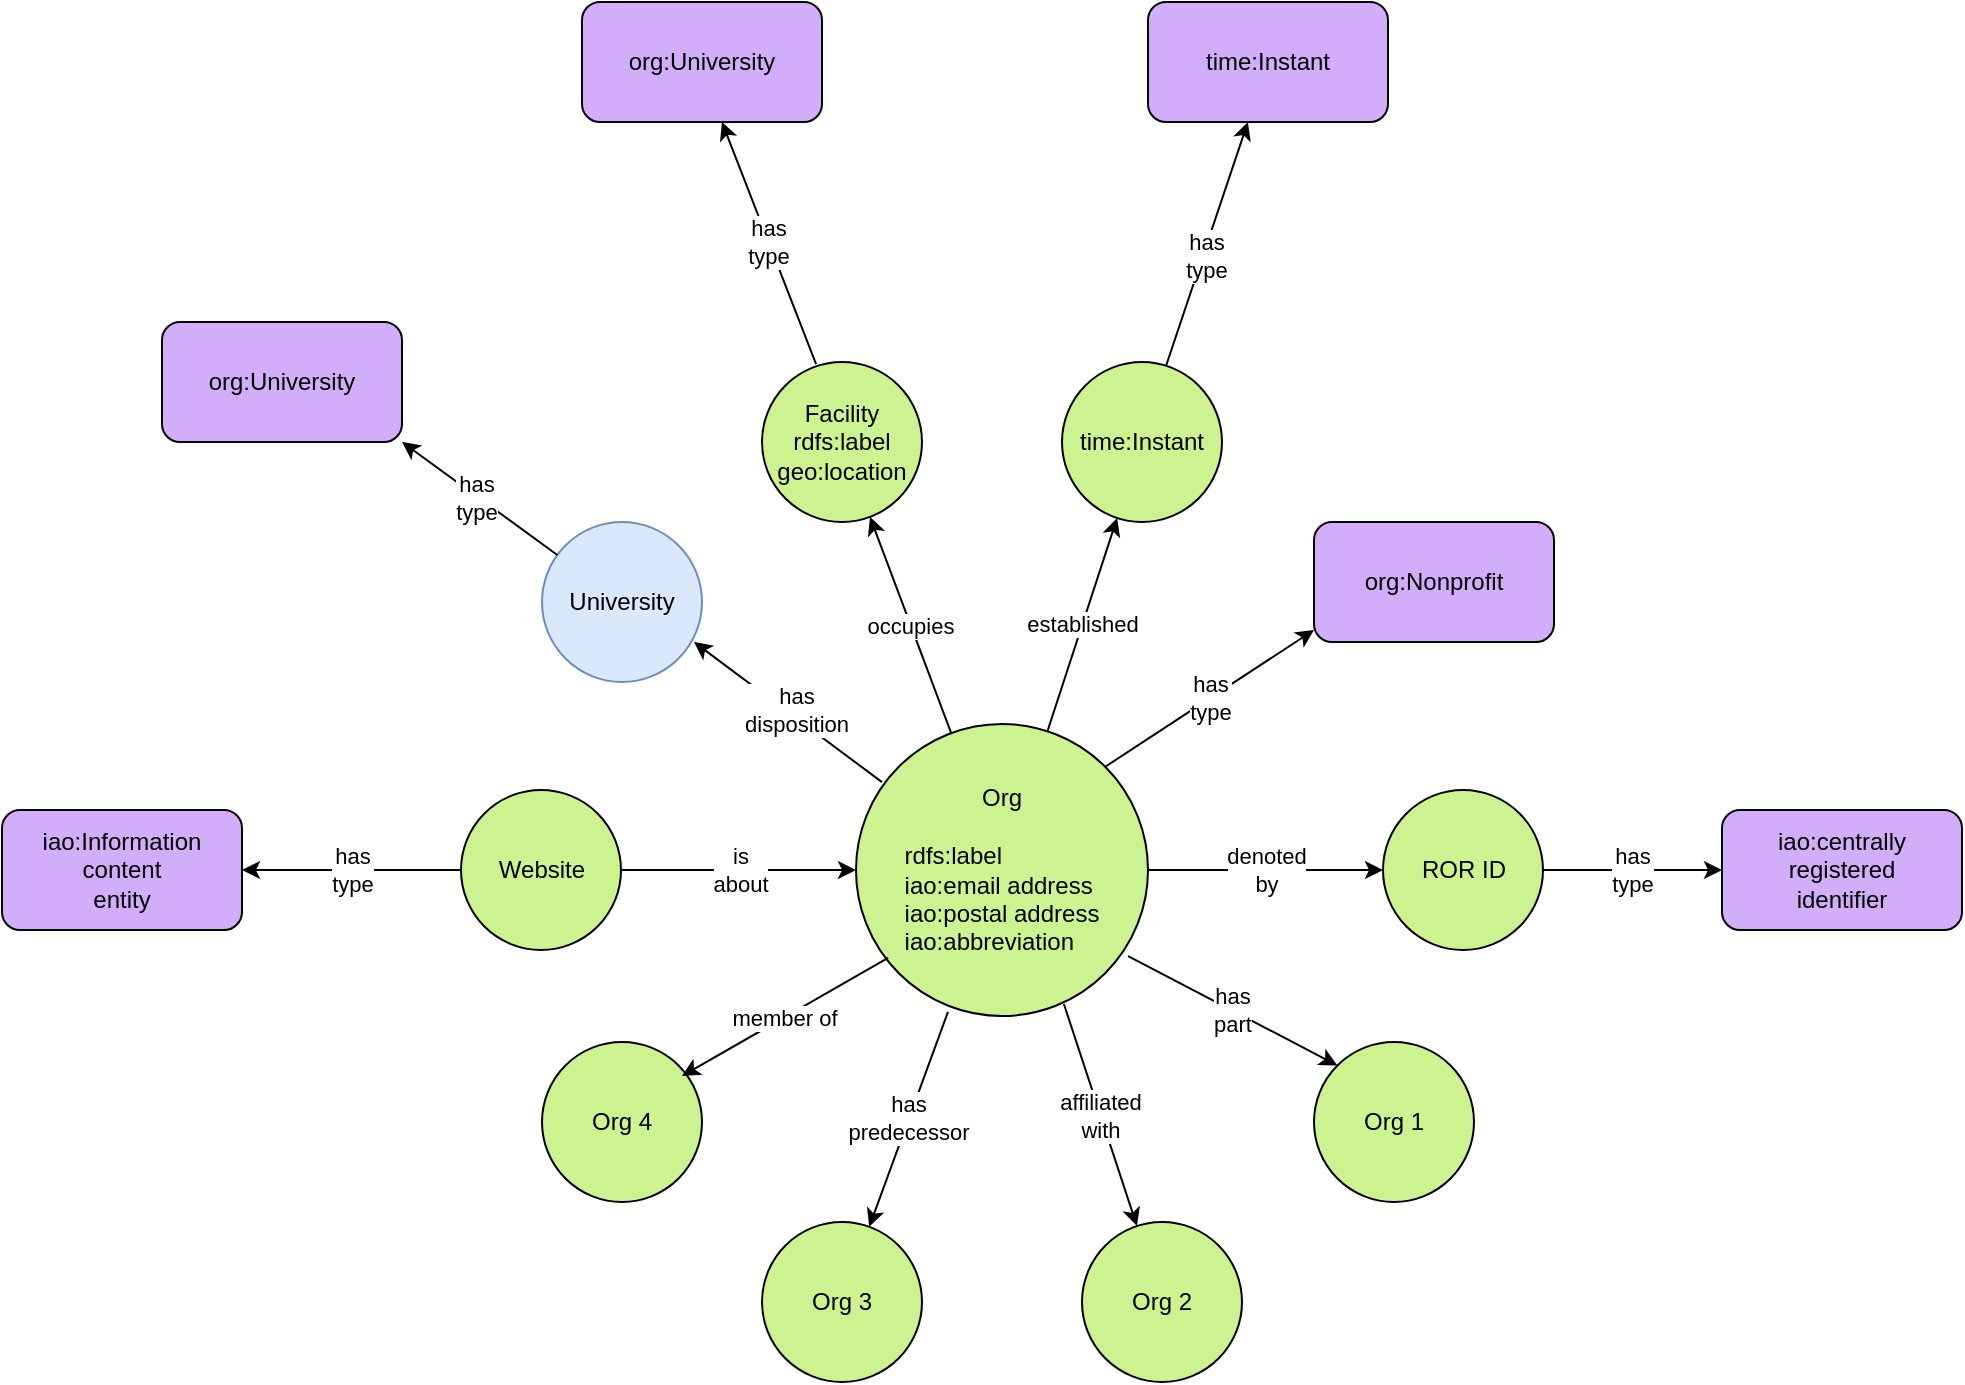 <mxfile version="14.6.11" type="device"><diagram name="Page-1" id="ad52d381-51e7-2e0d-a935-2d0ddd2fd229"><mxGraphModel dx="1122" dy="533" grid="1" gridSize="10" guides="1" tooltips="1" connect="1" arrows="1" fold="1" page="1" pageScale="1" pageWidth="1100" pageHeight="850" background="#ffffff" math="0" shadow="0"><root><mxCell id="0"/><mxCell id="1" parent="0"/><mxCell id="cYNKajXgNVtdBxqLmFLQ-2" value="Org 2" style="ellipse;whiteSpace=wrap;html=1;aspect=fixed;fillColor=#CCF38F;" parent="1" vertex="1"><mxGeometry x="610" y="700" width="80" height="80" as="geometry"/></mxCell><mxCell id="cYNKajXgNVtdBxqLmFLQ-3" value="Org 1" style="ellipse;whiteSpace=wrap;html=1;aspect=fixed;fillColor=#CCF38F;" parent="1" vertex="1"><mxGeometry x="726" y="610" width="80" height="80" as="geometry"/></mxCell><mxCell id="cYNKajXgNVtdBxqLmFLQ-4" value="ROR ID" style="ellipse;whiteSpace=wrap;html=1;aspect=fixed;fillColor=#CCF38F;" parent="1" vertex="1"><mxGeometry x="760.5" y="484" width="80" height="80" as="geometry"/></mxCell><mxCell id="cYNKajXgNVtdBxqLmFLQ-5" value="University" style="ellipse;whiteSpace=wrap;html=1;aspect=fixed;fillColor=#dae8fc;strokeColor=#6c8ebf;" parent="1" vertex="1"><mxGeometry x="340" y="350" width="80" height="80" as="geometry"/></mxCell><mxCell id="cYNKajXgNVtdBxqLmFLQ-7" value="Org 3&lt;span style=&quot;color: rgba(0 , 0 , 0 , 0) ; font-family: monospace ; font-size: 0px&quot;&gt;%3CmxGraphModel%3E%3Croot%3E%3CmxCell%20id%3D%220%22%2F%3E%3CmxCell%20id%3D%221%22%20parent%3D%220%22%2F%3E%3CmxCell%20id%3D%222%22%20value%3D%22Org%201%22%20style%3D%22ellipse%3BwhiteSpace%3Dwrap%3Bhtml%3D1%3Baspect%3Dfixed%3BfillColor%3D%23CCF38F%3B%22%20vertex%3D%221%22%20parent%3D%221%22%3E%3CmxGeometry%20x%3D%22590%22%20y%3D%22360%22%20width%3D%2280%22%20height%3D%2280%22%20as%3D%22geometry%22%2F%3E%3C%2FmxCell%3E%3C%2Froot%3E%3C%2FmxGraphModel%3E&lt;/span&gt;" style="ellipse;whiteSpace=wrap;html=1;aspect=fixed;fillColor=#CCF38F;" parent="1" vertex="1"><mxGeometry x="450" y="700" width="80" height="80" as="geometry"/></mxCell><mxCell id="cYNKajXgNVtdBxqLmFLQ-22" value="is&lt;br&gt;about" style="edgeStyle=orthogonalEdgeStyle;rounded=0;orthogonalLoop=1;jettySize=auto;html=1;exitX=1;exitY=0.5;exitDx=0;exitDy=0;" parent="1" source="cYNKajXgNVtdBxqLmFLQ-8" target="cYNKajXgNVtdBxqLmFLQ-20" edge="1"><mxGeometry relative="1" as="geometry"/></mxCell><mxCell id="cYNKajXgNVtdBxqLmFLQ-32" value="has&lt;br&gt;type" style="edgeStyle=none;rounded=0;orthogonalLoop=1;jettySize=auto;html=1;exitX=0;exitY=0.5;exitDx=0;exitDy=0;" parent="1" source="cYNKajXgNVtdBxqLmFLQ-8" target="cYNKajXgNVtdBxqLmFLQ-30" edge="1"><mxGeometry relative="1" as="geometry"/></mxCell><mxCell id="cYNKajXgNVtdBxqLmFLQ-8" value="Website" style="ellipse;whiteSpace=wrap;html=1;aspect=fixed;fillColor=#CCF38F;" parent="1" vertex="1"><mxGeometry x="299.5" y="484" width="80" height="80" as="geometry"/></mxCell><mxCell id="cYNKajXgNVtdBxqLmFLQ-19" value="org:Nonprofit" style="rounded=1;whiteSpace=wrap;html=1;fillColor=#d2adf9;" parent="1" vertex="1"><mxGeometry x="726" y="350" width="120" height="60" as="geometry"/></mxCell><mxCell id="cYNKajXgNVtdBxqLmFLQ-26" value="has&lt;br&gt;part" style="rounded=0;orthogonalLoop=1;jettySize=auto;html=1;exitX=0.932;exitY=0.795;exitDx=0;exitDy=0;entryX=0;entryY=0;entryDx=0;entryDy=0;exitPerimeter=0;" parent="1" source="cYNKajXgNVtdBxqLmFLQ-20" target="cYNKajXgNVtdBxqLmFLQ-3" edge="1"><mxGeometry relative="1" as="geometry"/></mxCell><mxCell id="cYNKajXgNVtdBxqLmFLQ-27" value="affiliated&lt;br&gt;with" style="edgeStyle=none;rounded=0;orthogonalLoop=1;jettySize=auto;html=1;exitX=0.712;exitY=0.959;exitDx=0;exitDy=0;exitPerimeter=0;" parent="1" source="cYNKajXgNVtdBxqLmFLQ-20" target="cYNKajXgNVtdBxqLmFLQ-2" edge="1"><mxGeometry relative="1" as="geometry"/></mxCell><mxCell id="cYNKajXgNVtdBxqLmFLQ-20" value="Org&lt;br&gt;&lt;br&gt;&lt;div style=&quot;text-align: left&quot;&gt;&lt;span&gt;rdfs:label&lt;/span&gt;&lt;/div&gt;&lt;div style=&quot;text-align: left&quot;&gt;&lt;span&gt;iao:email address&lt;/span&gt;&lt;/div&gt;&lt;div style=&quot;text-align: left&quot;&gt;&lt;span&gt;iao:postal address&lt;/span&gt;&lt;/div&gt;&lt;div style=&quot;text-align: left&quot;&gt;&lt;span&gt;iao:abbreviation&lt;/span&gt;&lt;/div&gt;" style="ellipse;whiteSpace=wrap;html=1;aspect=fixed;fillColor=#CCF38F;" parent="1" vertex="1"><mxGeometry x="497" y="451" width="146" height="146" as="geometry"/></mxCell><mxCell id="cYNKajXgNVtdBxqLmFLQ-23" value="has&lt;br&gt;predecessor" style="endArrow=classic;html=1;exitX=0.315;exitY=0.986;exitDx=0;exitDy=0;exitPerimeter=0;" parent="1" source="cYNKajXgNVtdBxqLmFLQ-20" target="cYNKajXgNVtdBxqLmFLQ-7" edge="1"><mxGeometry width="50" height="50" relative="1" as="geometry"><mxPoint x="570" y="600" as="sourcePoint"/><mxPoint x="590" y="470" as="targetPoint"/></mxGeometry></mxCell><mxCell id="cYNKajXgNVtdBxqLmFLQ-24" value="has&lt;br&gt;type" style="endArrow=classic;html=1;entryX=0;entryY=0.9;entryDx=0;entryDy=0;entryPerimeter=0;exitX=1;exitY=0;exitDx=0;exitDy=0;" parent="1" source="cYNKajXgNVtdBxqLmFLQ-20" target="cYNKajXgNVtdBxqLmFLQ-19" edge="1"><mxGeometry width="50" height="50" relative="1" as="geometry"><mxPoint x="540" y="510" as="sourcePoint"/><mxPoint x="590" y="460" as="targetPoint"/></mxGeometry></mxCell><mxCell id="cYNKajXgNVtdBxqLmFLQ-25" value="denoted&lt;br&gt;by" style="endArrow=classic;html=1;exitX=1;exitY=0.5;exitDx=0;exitDy=0;" parent="1" source="cYNKajXgNVtdBxqLmFLQ-20" target="cYNKajXgNVtdBxqLmFLQ-4" edge="1"><mxGeometry width="50" height="50" relative="1" as="geometry"><mxPoint x="540" y="500" as="sourcePoint"/><mxPoint x="590" y="450" as="targetPoint"/></mxGeometry></mxCell><mxCell id="cYNKajXgNVtdBxqLmFLQ-28" value="" style="endArrow=classic;html=1;exitX=0.089;exitY=0.199;exitDx=0;exitDy=0;entryX=0.95;entryY=0.75;entryDx=0;entryDy=0;exitPerimeter=0;entryPerimeter=0;" parent="1" source="cYNKajXgNVtdBxqLmFLQ-20" target="cYNKajXgNVtdBxqLmFLQ-5" edge="1"><mxGeometry width="50" height="50" relative="1" as="geometry"><mxPoint x="540" y="660" as="sourcePoint"/><mxPoint x="590" y="610" as="targetPoint"/></mxGeometry></mxCell><mxCell id="JH50_xoMPWy4poe3DXoa-3" value="has&lt;br&gt;disposition" style="edgeLabel;html=1;align=center;verticalAlign=middle;resizable=0;points=[];" parent="cYNKajXgNVtdBxqLmFLQ-28" vertex="1" connectable="0"><mxGeometry x="-0.041" y="-3" relative="1" as="geometry"><mxPoint as="offset"/></mxGeometry></mxCell><mxCell id="cYNKajXgNVtdBxqLmFLQ-30" value="iao:Information&lt;br&gt;content&lt;br&gt;entity" style="rounded=1;whiteSpace=wrap;html=1;fillColor=#d2adf9;" parent="1" vertex="1"><mxGeometry x="70" y="494" width="120" height="60" as="geometry"/></mxCell><mxCell id="cYNKajXgNVtdBxqLmFLQ-33" value="iao:centrally&lt;br&gt;registered&lt;br&gt;identifier" style="rounded=1;whiteSpace=wrap;html=1;fillColor=#d2adf9;" parent="1" vertex="1"><mxGeometry x="930" y="494" width="120" height="60" as="geometry"/></mxCell><mxCell id="cYNKajXgNVtdBxqLmFLQ-6" value="time:Instant" style="ellipse;whiteSpace=wrap;html=1;aspect=fixed;fillColor=#CCF38F;" parent="1" vertex="1"><mxGeometry x="600" y="270" width="80" height="80" as="geometry"/></mxCell><mxCell id="cYNKajXgNVtdBxqLmFLQ-35" value="established" style="endArrow=classic;html=1;" parent="1" source="cYNKajXgNVtdBxqLmFLQ-20" target="cYNKajXgNVtdBxqLmFLQ-6" edge="1"><mxGeometry width="50" height="50" relative="1" as="geometry"><mxPoint x="570" y="451" as="sourcePoint"/><mxPoint x="570" y="258" as="targetPoint"/></mxGeometry></mxCell><mxCell id="cYNKajXgNVtdBxqLmFLQ-38" value="time:Instant" style="rounded=1;whiteSpace=wrap;html=1;fillColor=#d2adf9;" parent="1" vertex="1"><mxGeometry x="643" y="90" width="120" height="60" as="geometry"/></mxCell><mxCell id="cYNKajXgNVtdBxqLmFLQ-39" value="" style="endArrow=classic;html=1;exitX=0.65;exitY=0.025;exitDx=0;exitDy=0;exitPerimeter=0;" parent="1" source="cYNKajXgNVtdBxqLmFLQ-6" target="cYNKajXgNVtdBxqLmFLQ-38" edge="1"><mxGeometry width="50" height="50" relative="1" as="geometry"><mxPoint x="490" y="340" as="sourcePoint"/><mxPoint x="460" y="200" as="targetPoint"/></mxGeometry></mxCell><mxCell id="cYNKajXgNVtdBxqLmFLQ-40" value="has&lt;br&gt;type" style="edgeLabel;html=1;align=center;verticalAlign=middle;resizable=0;points=[];" parent="cYNKajXgNVtdBxqLmFLQ-39" vertex="1" connectable="0"><mxGeometry x="-0.091" y="-1" relative="1" as="geometry"><mxPoint as="offset"/></mxGeometry></mxCell><mxCell id="cYNKajXgNVtdBxqLmFLQ-41" value="org:University" style="rounded=1;whiteSpace=wrap;html=1;fillColor=#d2adf9;" parent="1" vertex="1"><mxGeometry x="150" y="250" width="120" height="60" as="geometry"/></mxCell><mxCell id="cYNKajXgNVtdBxqLmFLQ-42" value="" style="endArrow=classic;html=1;entryX=1;entryY=1;entryDx=0;entryDy=0;" parent="1" source="cYNKajXgNVtdBxqLmFLQ-5" target="cYNKajXgNVtdBxqLmFLQ-41" edge="1"><mxGeometry width="50" height="50" relative="1" as="geometry"><mxPoint x="460" y="680" as="sourcePoint"/><mxPoint x="330" y="760" as="targetPoint"/></mxGeometry></mxCell><mxCell id="JH50_xoMPWy4poe3DXoa-2" value="has&lt;br&gt;type" style="edgeLabel;html=1;align=center;verticalAlign=middle;resizable=0;points=[];" parent="cYNKajXgNVtdBxqLmFLQ-42" vertex="1" connectable="0"><mxGeometry x="0.033" y="1" relative="1" as="geometry"><mxPoint as="offset"/></mxGeometry></mxCell><mxCell id="JH50_xoMPWy4poe3DXoa-1" value="has&lt;br&gt;type" style="endArrow=classic;html=1;entryX=0;entryY=0.5;entryDx=0;entryDy=0;" parent="1" target="cYNKajXgNVtdBxqLmFLQ-33" edge="1"><mxGeometry width="50" height="50" relative="1" as="geometry"><mxPoint x="840" y="524" as="sourcePoint"/><mxPoint x="920" y="520" as="targetPoint"/></mxGeometry></mxCell><mxCell id="8DranKp8sL0009CQRReW-1" value="&lt;div&gt;Facility&lt;/div&gt;&lt;div&gt;rdfs:label&lt;/div&gt;&lt;div&gt;geo:location&lt;br&gt;&lt;/div&gt;" style="ellipse;whiteSpace=wrap;html=1;aspect=fixed;fillColor=#CCF38F;" vertex="1" parent="1"><mxGeometry x="450" y="270" width="80" height="80" as="geometry"/></mxCell><mxCell id="8DranKp8sL0009CQRReW-2" value="occupies" style="endArrow=classic;html=1;" edge="1" parent="1" source="cYNKajXgNVtdBxqLmFLQ-20" target="8DranKp8sL0009CQRReW-1"><mxGeometry width="50" height="50" relative="1" as="geometry"><mxPoint x="653" y="534" as="sourcePoint"/><mxPoint x="507" y="352" as="targetPoint"/></mxGeometry></mxCell><mxCell id="8DranKp8sL0009CQRReW-4" value="Org 4" style="ellipse;whiteSpace=wrap;html=1;aspect=fixed;fillColor=#CCF38F;" vertex="1" parent="1"><mxGeometry x="340" y="610" width="80" height="80" as="geometry"/></mxCell><mxCell id="8DranKp8sL0009CQRReW-7" value="member of" style="rounded=0;orthogonalLoop=1;jettySize=auto;html=1;exitX=0.11;exitY=0.801;exitDx=0;exitDy=0;exitPerimeter=0;" edge="1" parent="1" source="cYNKajXgNVtdBxqLmFLQ-20"><mxGeometry relative="1" as="geometry"><mxPoint x="643.072" y="577.07" as="sourcePoint"/><mxPoint x="410" y="627" as="targetPoint"/></mxGeometry></mxCell><mxCell id="8DranKp8sL0009CQRReW-8" value="org:University" style="rounded=1;whiteSpace=wrap;html=1;fillColor=#d2adf9;" vertex="1" parent="1"><mxGeometry x="360" y="90" width="120" height="60" as="geometry"/></mxCell><mxCell id="8DranKp8sL0009CQRReW-9" value="&lt;div&gt;has&lt;/div&gt;&lt;div&gt;type&lt;br&gt;&lt;/div&gt;" style="endArrow=classic;html=1;entryX=0.583;entryY=1;entryDx=0;entryDy=0;entryPerimeter=0;exitX=0.338;exitY=0.013;exitDx=0;exitDy=0;exitPerimeter=0;" edge="1" parent="1" source="8DranKp8sL0009CQRReW-1" target="8DranKp8sL0009CQRReW-8"><mxGeometry width="50" height="50" relative="1" as="geometry"><mxPoint x="479.999" y="270.001" as="sourcePoint"/><mxPoint x="439.297" y="161.948" as="targetPoint"/></mxGeometry></mxCell></root></mxGraphModel></diagram></mxfile>